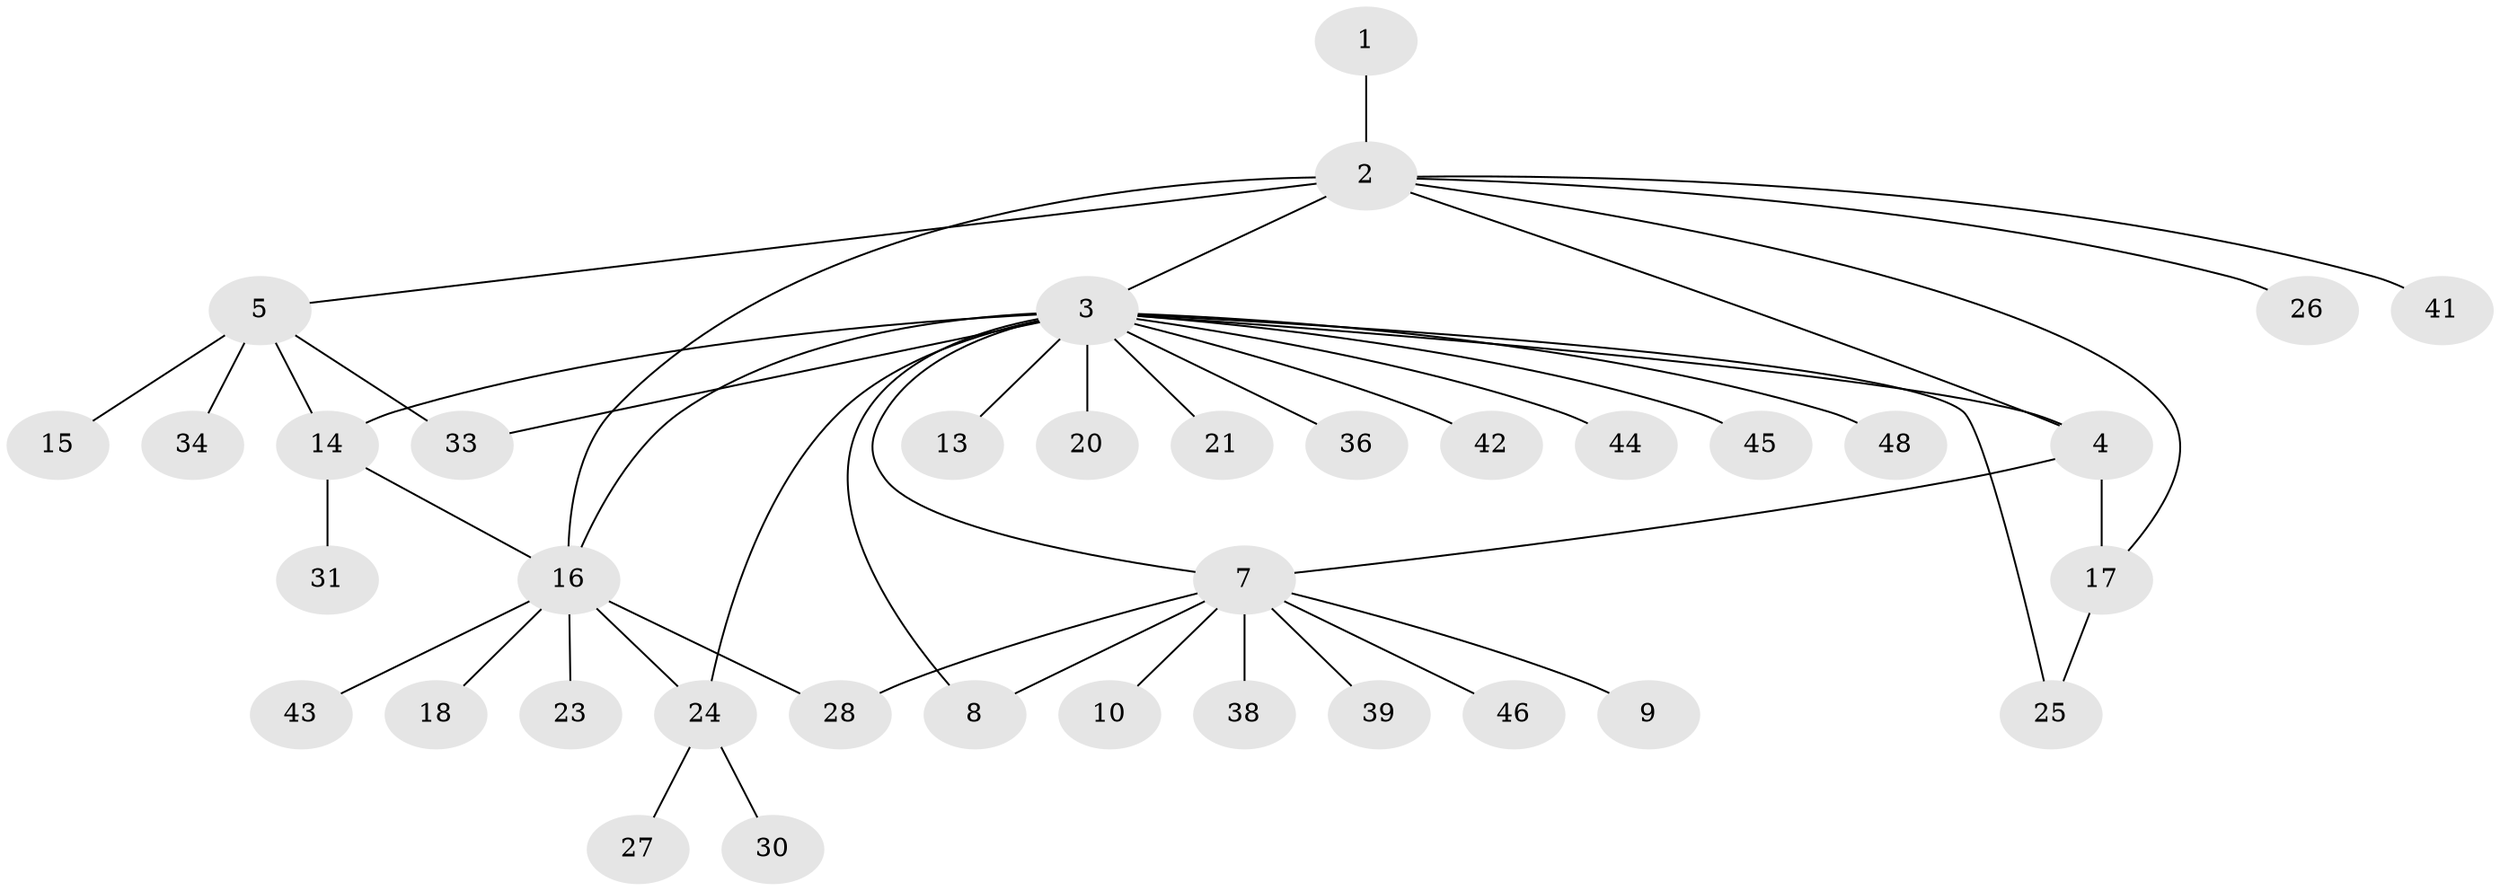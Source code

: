 // original degree distribution, {2: 0.22, 10: 0.02, 8: 0.02, 5: 0.04, 17: 0.02, 12: 0.02, 1: 0.52, 3: 0.08, 4: 0.02, 7: 0.02, 6: 0.02}
// Generated by graph-tools (version 1.1) at 2025/41/03/06/25 10:41:46]
// undirected, 37 vertices, 47 edges
graph export_dot {
graph [start="1"]
  node [color=gray90,style=filled];
  1 [super="+40"];
  2 [super="+47"];
  3 [super="+6"];
  4 [super="+22"];
  5 [super="+12"];
  7 [super="+32"];
  8;
  9 [super="+11"];
  10;
  13 [super="+35"];
  14 [super="+29"];
  15;
  16 [super="+19"];
  17 [super="+50"];
  18;
  20;
  21;
  23;
  24 [super="+49"];
  25;
  26;
  27;
  28;
  30;
  31;
  33;
  34 [super="+37"];
  36;
  38;
  39;
  41;
  42;
  43;
  44;
  45;
  46;
  48;
  1 -- 2;
  2 -- 3 [weight=2];
  2 -- 4;
  2 -- 5;
  2 -- 16;
  2 -- 17;
  2 -- 26;
  2 -- 41;
  3 -- 8;
  3 -- 13 [weight=2];
  3 -- 24 [weight=2];
  3 -- 33 [weight=2];
  3 -- 44;
  3 -- 4;
  3 -- 36;
  3 -- 7;
  3 -- 42;
  3 -- 45;
  3 -- 14;
  3 -- 16;
  3 -- 48;
  3 -- 20;
  3 -- 21;
  3 -- 25;
  4 -- 7;
  4 -- 17;
  5 -- 14;
  5 -- 15;
  5 -- 34 [weight=2];
  5 -- 33;
  7 -- 8;
  7 -- 9;
  7 -- 10;
  7 -- 28;
  7 -- 38;
  7 -- 39;
  7 -- 46;
  14 -- 16;
  14 -- 31;
  16 -- 18;
  16 -- 23;
  16 -- 24;
  16 -- 28;
  16 -- 43;
  17 -- 25;
  24 -- 27;
  24 -- 30;
}
